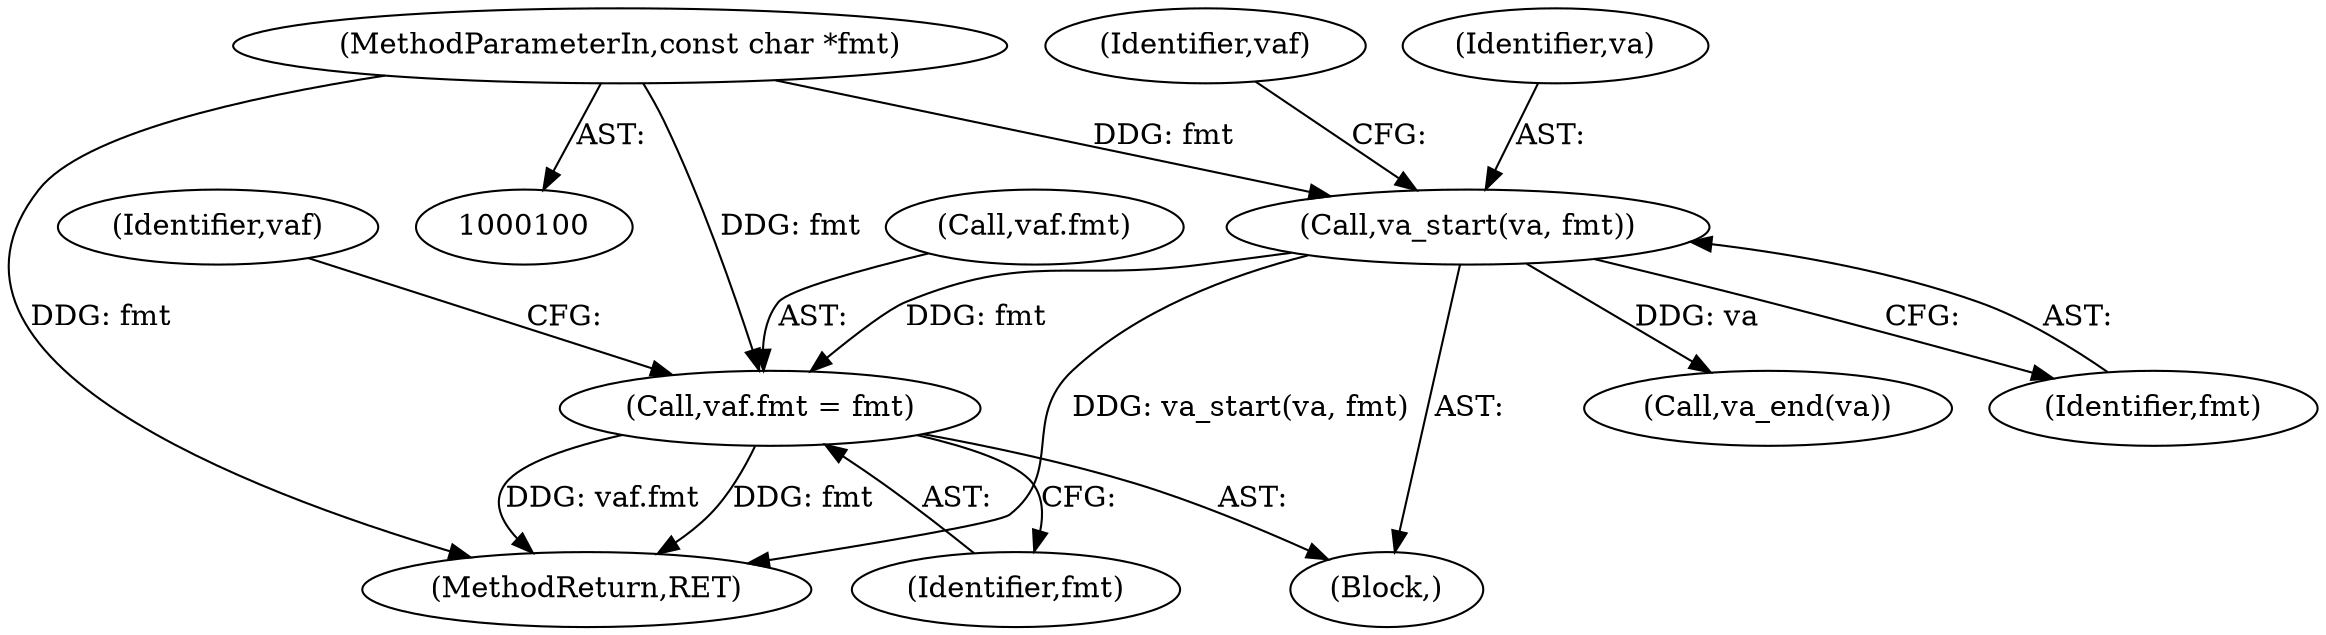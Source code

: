 digraph "0_linux_c09581a52765a85f19fc35340127396d5e3379cc@pointer" {
"1000111" [label="(Call,vaf.fmt = fmt)"];
"1000108" [label="(Call,va_start(va, fmt))"];
"1000104" [label="(MethodParameterIn,const char *fmt)"];
"1000113" [label="(Identifier,vaf)"];
"1000153" [label="(Call,va_end(va))"];
"1000109" [label="(Identifier,va)"];
"1000155" [label="(MethodReturn,RET)"];
"1000115" [label="(Identifier,fmt)"];
"1000112" [label="(Call,vaf.fmt)"];
"1000111" [label="(Call,vaf.fmt = fmt)"];
"1000105" [label="(Block,)"];
"1000110" [label="(Identifier,fmt)"];
"1000104" [label="(MethodParameterIn,const char *fmt)"];
"1000108" [label="(Call,va_start(va, fmt))"];
"1000118" [label="(Identifier,vaf)"];
"1000111" -> "1000105"  [label="AST: "];
"1000111" -> "1000115"  [label="CFG: "];
"1000112" -> "1000111"  [label="AST: "];
"1000115" -> "1000111"  [label="AST: "];
"1000118" -> "1000111"  [label="CFG: "];
"1000111" -> "1000155"  [label="DDG: fmt"];
"1000111" -> "1000155"  [label="DDG: vaf.fmt"];
"1000108" -> "1000111"  [label="DDG: fmt"];
"1000104" -> "1000111"  [label="DDG: fmt"];
"1000108" -> "1000105"  [label="AST: "];
"1000108" -> "1000110"  [label="CFG: "];
"1000109" -> "1000108"  [label="AST: "];
"1000110" -> "1000108"  [label="AST: "];
"1000113" -> "1000108"  [label="CFG: "];
"1000108" -> "1000155"  [label="DDG: va_start(va, fmt)"];
"1000104" -> "1000108"  [label="DDG: fmt"];
"1000108" -> "1000153"  [label="DDG: va"];
"1000104" -> "1000100"  [label="AST: "];
"1000104" -> "1000155"  [label="DDG: fmt"];
}
